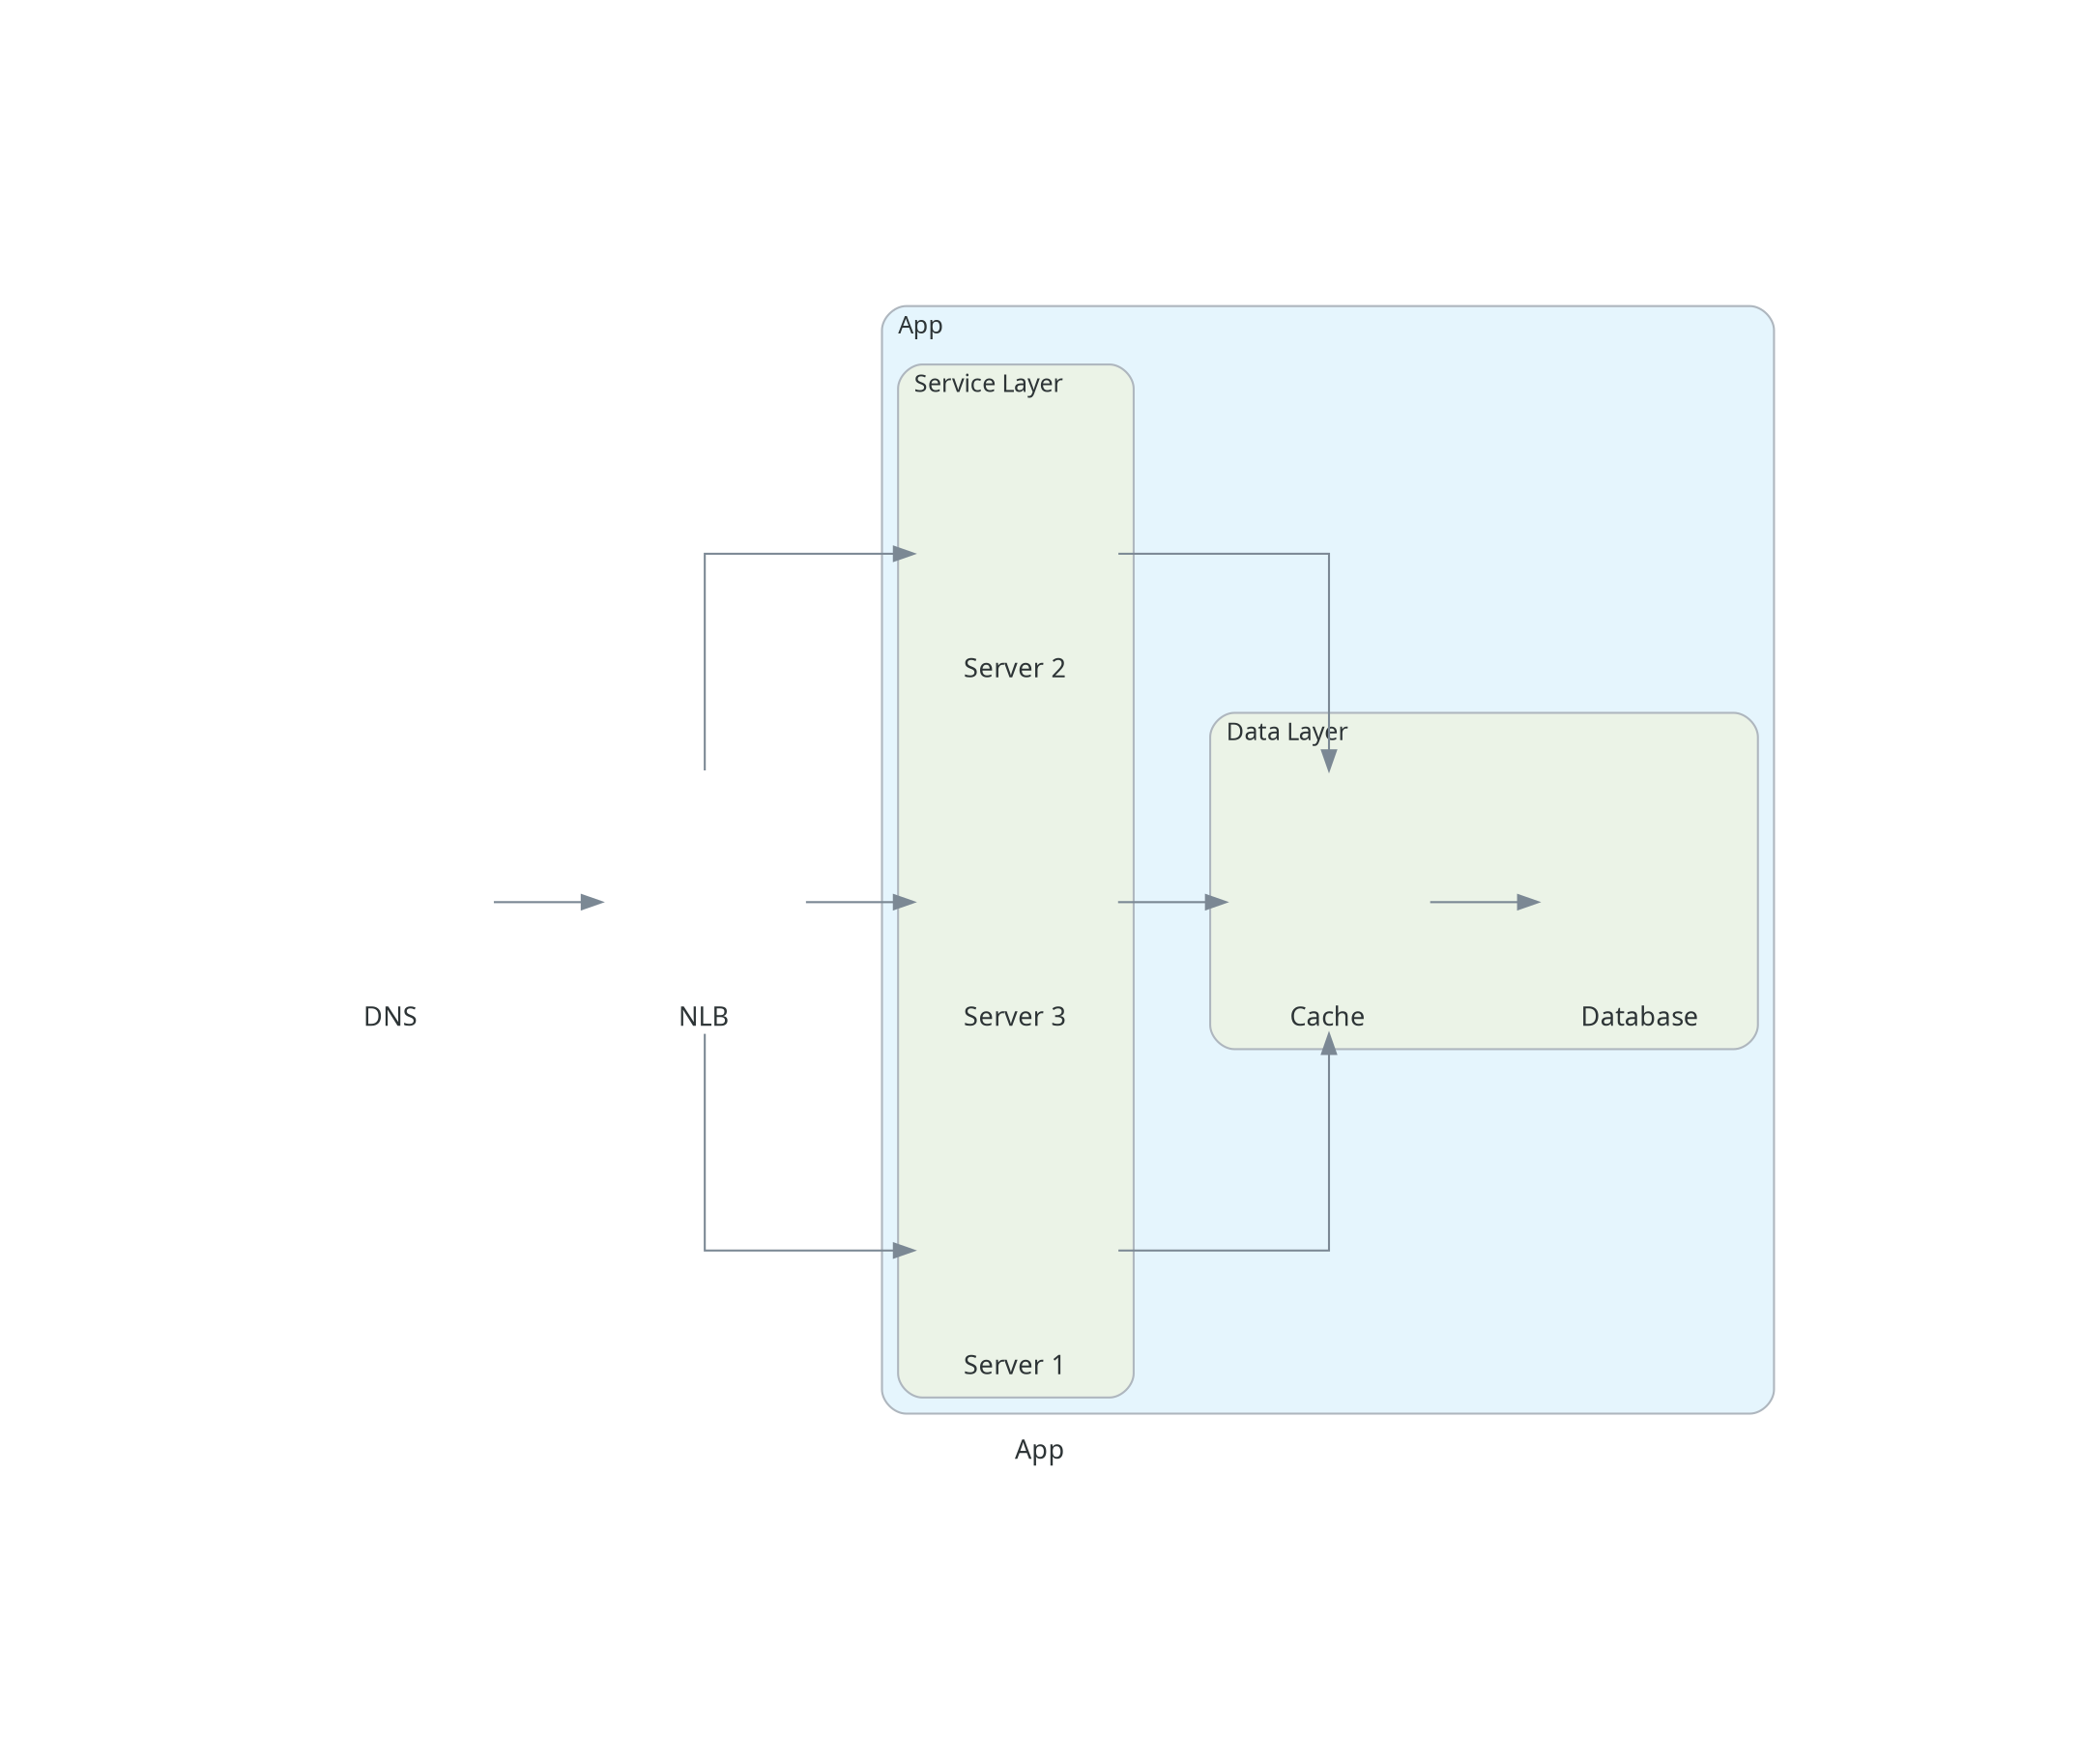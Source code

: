 digraph root {
	fontcolor="#2D3436";
	fontname="Sans-Serif";
	fontsize=13;
	label=App;
	nodesep=0.6;
	pad=2;
	rankdir=LR;
	ranksep=0.75;
	splines=ortho;
	yqunomhe->tqcblegc[ color="#7B8894", dir=forward, fontcolor="#2D3436", fontname="Sans-Serif", fontsize=13 ];
	cxebssge->qbegqfzi[ color="#7B8894", dir=forward, fontcolor="#2D3436", fontname="Sans-Serif", fontsize=13 ];
	hfelevzo->cxebssge[ color="#7B8894", dir=forward, fontcolor="#2D3436", fontname="Sans-Serif", fontsize=13 ];
	xrrcievy->cxebssge[ color="#7B8894", dir=forward, fontcolor="#2D3436", fontname="Sans-Serif", fontsize=13 ];
	tqcblegc->hfelevzo[ color="#7B8894", dir=forward, fontcolor="#2D3436", fontname="Sans-Serif", fontsize=13 ];
	tqcblegc->xrrcievy[ color="#7B8894", dir=forward, fontcolor="#2D3436", fontname="Sans-Serif", fontsize=13 ];
	tqcblegc->wkyqicau[ color="#7B8894", dir=forward, fontcolor="#2D3436", fontname="Sans-Serif", fontsize=13 ];
	wkyqicau->cxebssge[ color="#7B8894", dir=forward, fontcolor="#2D3436", fontname="Sans-Serif", fontsize=13 ];
	subgraph cluster_GCP {
	bgcolor="#E5F5FD";
	fontcolor="#2D3436";
	fontname="Sans-Serif";
	fontsize=12;
	labeljust=l;
	pencolor="#AEB6BE";
	shape=box;
	style=rounded;
	subgraph clusterdata {
	bgcolor="#EBF3E7";
	fontcolor="#2D3436";
	fontname="Sans-Serif";
	fontsize=12;
	label="Data Layer";
	labeljust=l;
	pencolor="#AEB6BE";
	shape=box;
	style=rounded;
	cxebssge [ fixedsize=true, fontcolor="#2D3436", fontname="Sans-Serif", fontsize=13, height=1.7999999999999998, image="assets/gcp/database/memorystore.png", imagescale=true, label=Cache, labelloc=b, shape=none, style=rounded, width=1.4 ];
	qbegqfzi [ fixedsize=true, fontcolor="#2D3436", fontname="Sans-Serif", fontsize=13, height=1.7999999999999998, image="assets/gcp/database/sql.png", imagescale=true, label=Database, labelloc=b, shape=none, style=rounded, width=1.4 ];

}
;
	subgraph clusterservices {
	bgcolor="#EBF3E7";
	fontcolor="#2D3436";
	fontname="Sans-Serif";
	fontsize=12;
	label="Service Layer";
	labeljust=l;
	pencolor="#AEB6BE";
	shape=box;
	style=rounded;
	hfelevzo [ fixedsize=true, fontcolor="#2D3436", fontname="Sans-Serif", fontsize=13, height=1.7999999999999998, image="assets/gcp/compute/compute-engine.png", imagescale=true, label="Server 2", labelloc=b, shape=none, style=rounded, width=1.4 ];
	wkyqicau [ fixedsize=true, fontcolor="#2D3436", fontname="Sans-Serif", fontsize=13, height=1.7999999999999998, image="assets/gcp/compute/compute-engine.png", imagescale=true, label="Server 1", labelloc=b, shape=none, style=rounded, width=1.4 ];
	xrrcievy [ fixedsize=true, fontcolor="#2D3436", fontname="Sans-Serif", fontsize=13, height=1.7999999999999998, image="assets/gcp/compute/compute-engine.png", imagescale=true, label="Server 3", labelloc=b, shape=none, style=rounded, width=1.4 ];

}
;

}
;
	tqcblegc [ fixedsize=true, fontcolor="#2D3436", fontname="Sans-Serif", fontsize=13, height=1.7999999999999998, image="assets/gcp/network/load-balancing.png", imagescale=true, label=NLB, labelloc=b, shape=none, style=rounded, width=1.4 ];
	yqunomhe [ fixedsize=true, fontcolor="#2D3436", fontname="Sans-Serif", fontsize=13, height=1.7999999999999998, image="assets/gcp/network/dns.png", imagescale=true, label=DNS, labelloc=b, shape=none, style=rounded, width=1.4 ];

}
